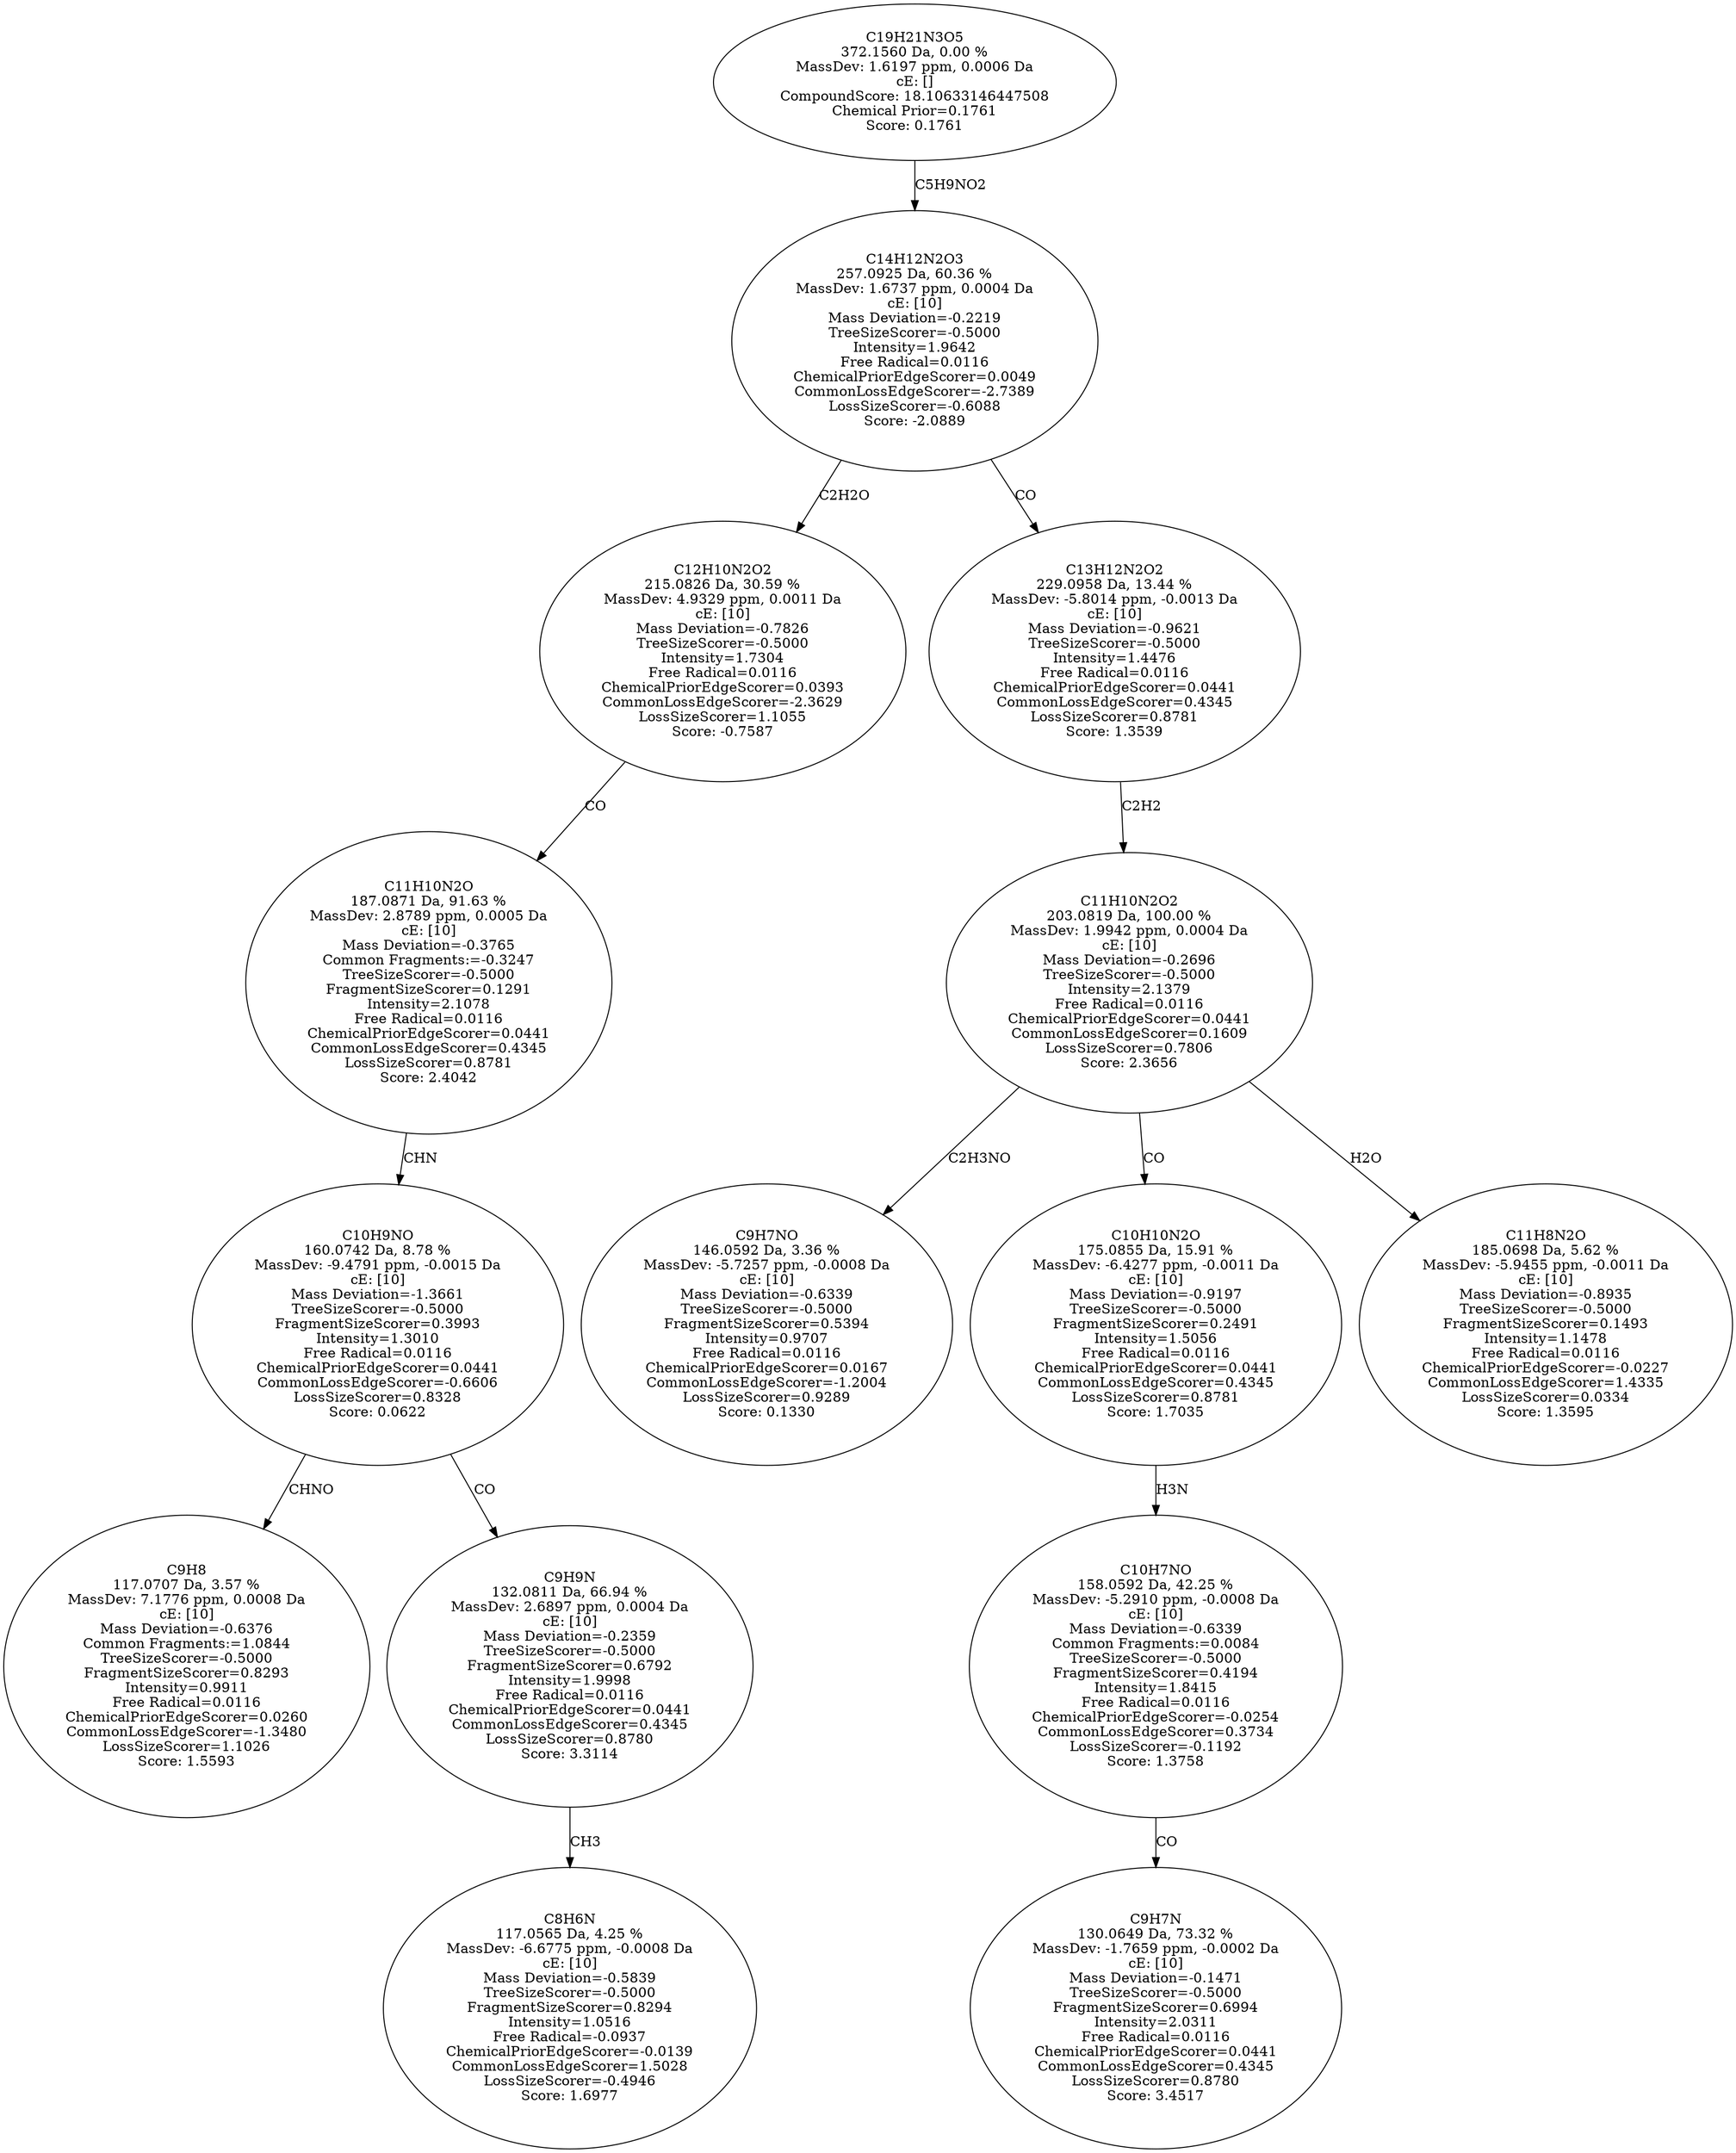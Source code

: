 strict digraph {
v1 [label="C9H8\n117.0707 Da, 3.57 %\nMassDev: 7.1776 ppm, 0.0008 Da\ncE: [10]\nMass Deviation=-0.6376\nCommon Fragments:=1.0844\nTreeSizeScorer=-0.5000\nFragmentSizeScorer=0.8293\nIntensity=0.9911\nFree Radical=0.0116\nChemicalPriorEdgeScorer=0.0260\nCommonLossEdgeScorer=-1.3480\nLossSizeScorer=1.1026\nScore: 1.5593"];
v2 [label="C8H6N\n117.0565 Da, 4.25 %\nMassDev: -6.6775 ppm, -0.0008 Da\ncE: [10]\nMass Deviation=-0.5839\nTreeSizeScorer=-0.5000\nFragmentSizeScorer=0.8294\nIntensity=1.0516\nFree Radical=-0.0937\nChemicalPriorEdgeScorer=-0.0139\nCommonLossEdgeScorer=1.5028\nLossSizeScorer=-0.4946\nScore: 1.6977"];
v3 [label="C9H9N\n132.0811 Da, 66.94 %\nMassDev: 2.6897 ppm, 0.0004 Da\ncE: [10]\nMass Deviation=-0.2359\nTreeSizeScorer=-0.5000\nFragmentSizeScorer=0.6792\nIntensity=1.9998\nFree Radical=0.0116\nChemicalPriorEdgeScorer=0.0441\nCommonLossEdgeScorer=0.4345\nLossSizeScorer=0.8780\nScore: 3.3114"];
v4 [label="C10H9NO\n160.0742 Da, 8.78 %\nMassDev: -9.4791 ppm, -0.0015 Da\ncE: [10]\nMass Deviation=-1.3661\nTreeSizeScorer=-0.5000\nFragmentSizeScorer=0.3993\nIntensity=1.3010\nFree Radical=0.0116\nChemicalPriorEdgeScorer=0.0441\nCommonLossEdgeScorer=-0.6606\nLossSizeScorer=0.8328\nScore: 0.0622"];
v5 [label="C11H10N2O\n187.0871 Da, 91.63 %\nMassDev: 2.8789 ppm, 0.0005 Da\ncE: [10]\nMass Deviation=-0.3765\nCommon Fragments:=-0.3247\nTreeSizeScorer=-0.5000\nFragmentSizeScorer=0.1291\nIntensity=2.1078\nFree Radical=0.0116\nChemicalPriorEdgeScorer=0.0441\nCommonLossEdgeScorer=0.4345\nLossSizeScorer=0.8781\nScore: 2.4042"];
v6 [label="C12H10N2O2\n215.0826 Da, 30.59 %\nMassDev: 4.9329 ppm, 0.0011 Da\ncE: [10]\nMass Deviation=-0.7826\nTreeSizeScorer=-0.5000\nIntensity=1.7304\nFree Radical=0.0116\nChemicalPriorEdgeScorer=0.0393\nCommonLossEdgeScorer=-2.3629\nLossSizeScorer=1.1055\nScore: -0.7587"];
v7 [label="C9H7NO\n146.0592 Da, 3.36 %\nMassDev: -5.7257 ppm, -0.0008 Da\ncE: [10]\nMass Deviation=-0.6339\nTreeSizeScorer=-0.5000\nFragmentSizeScorer=0.5394\nIntensity=0.9707\nFree Radical=0.0116\nChemicalPriorEdgeScorer=0.0167\nCommonLossEdgeScorer=-1.2004\nLossSizeScorer=0.9289\nScore: 0.1330"];
v8 [label="C9H7N\n130.0649 Da, 73.32 %\nMassDev: -1.7659 ppm, -0.0002 Da\ncE: [10]\nMass Deviation=-0.1471\nTreeSizeScorer=-0.5000\nFragmentSizeScorer=0.6994\nIntensity=2.0311\nFree Radical=0.0116\nChemicalPriorEdgeScorer=0.0441\nCommonLossEdgeScorer=0.4345\nLossSizeScorer=0.8780\nScore: 3.4517"];
v9 [label="C10H7NO\n158.0592 Da, 42.25 %\nMassDev: -5.2910 ppm, -0.0008 Da\ncE: [10]\nMass Deviation=-0.6339\nCommon Fragments:=0.0084\nTreeSizeScorer=-0.5000\nFragmentSizeScorer=0.4194\nIntensity=1.8415\nFree Radical=0.0116\nChemicalPriorEdgeScorer=-0.0254\nCommonLossEdgeScorer=0.3734\nLossSizeScorer=-0.1192\nScore: 1.3758"];
v10 [label="C10H10N2O\n175.0855 Da, 15.91 %\nMassDev: -6.4277 ppm, -0.0011 Da\ncE: [10]\nMass Deviation=-0.9197\nTreeSizeScorer=-0.5000\nFragmentSizeScorer=0.2491\nIntensity=1.5056\nFree Radical=0.0116\nChemicalPriorEdgeScorer=0.0441\nCommonLossEdgeScorer=0.4345\nLossSizeScorer=0.8781\nScore: 1.7035"];
v11 [label="C11H8N2O\n185.0698 Da, 5.62 %\nMassDev: -5.9455 ppm, -0.0011 Da\ncE: [10]\nMass Deviation=-0.8935\nTreeSizeScorer=-0.5000\nFragmentSizeScorer=0.1493\nIntensity=1.1478\nFree Radical=0.0116\nChemicalPriorEdgeScorer=-0.0227\nCommonLossEdgeScorer=1.4335\nLossSizeScorer=0.0334\nScore: 1.3595"];
v12 [label="C11H10N2O2\n203.0819 Da, 100.00 %\nMassDev: 1.9942 ppm, 0.0004 Da\ncE: [10]\nMass Deviation=-0.2696\nTreeSizeScorer=-0.5000\nIntensity=2.1379\nFree Radical=0.0116\nChemicalPriorEdgeScorer=0.0441\nCommonLossEdgeScorer=0.1609\nLossSizeScorer=0.7806\nScore: 2.3656"];
v13 [label="C13H12N2O2\n229.0958 Da, 13.44 %\nMassDev: -5.8014 ppm, -0.0013 Da\ncE: [10]\nMass Deviation=-0.9621\nTreeSizeScorer=-0.5000\nIntensity=1.4476\nFree Radical=0.0116\nChemicalPriorEdgeScorer=0.0441\nCommonLossEdgeScorer=0.4345\nLossSizeScorer=0.8781\nScore: 1.3539"];
v14 [label="C14H12N2O3\n257.0925 Da, 60.36 %\nMassDev: 1.6737 ppm, 0.0004 Da\ncE: [10]\nMass Deviation=-0.2219\nTreeSizeScorer=-0.5000\nIntensity=1.9642\nFree Radical=0.0116\nChemicalPriorEdgeScorer=0.0049\nCommonLossEdgeScorer=-2.7389\nLossSizeScorer=-0.6088\nScore: -2.0889"];
v15 [label="C19H21N3O5\n372.1560 Da, 0.00 %\nMassDev: 1.6197 ppm, 0.0006 Da\ncE: []\nCompoundScore: 18.10633146447508\nChemical Prior=0.1761\nScore: 0.1761"];
v4 -> v1 [label="CHNO"];
v3 -> v2 [label="CH3"];
v4 -> v3 [label="CO"];
v5 -> v4 [label="CHN"];
v6 -> v5 [label="CO"];
v14 -> v6 [label="C2H2O"];
v12 -> v7 [label="C2H3NO"];
v9 -> v8 [label="CO"];
v10 -> v9 [label="H3N"];
v12 -> v10 [label="CO"];
v12 -> v11 [label="H2O"];
v13 -> v12 [label="C2H2"];
v14 -> v13 [label="CO"];
v15 -> v14 [label="C5H9NO2"];
}